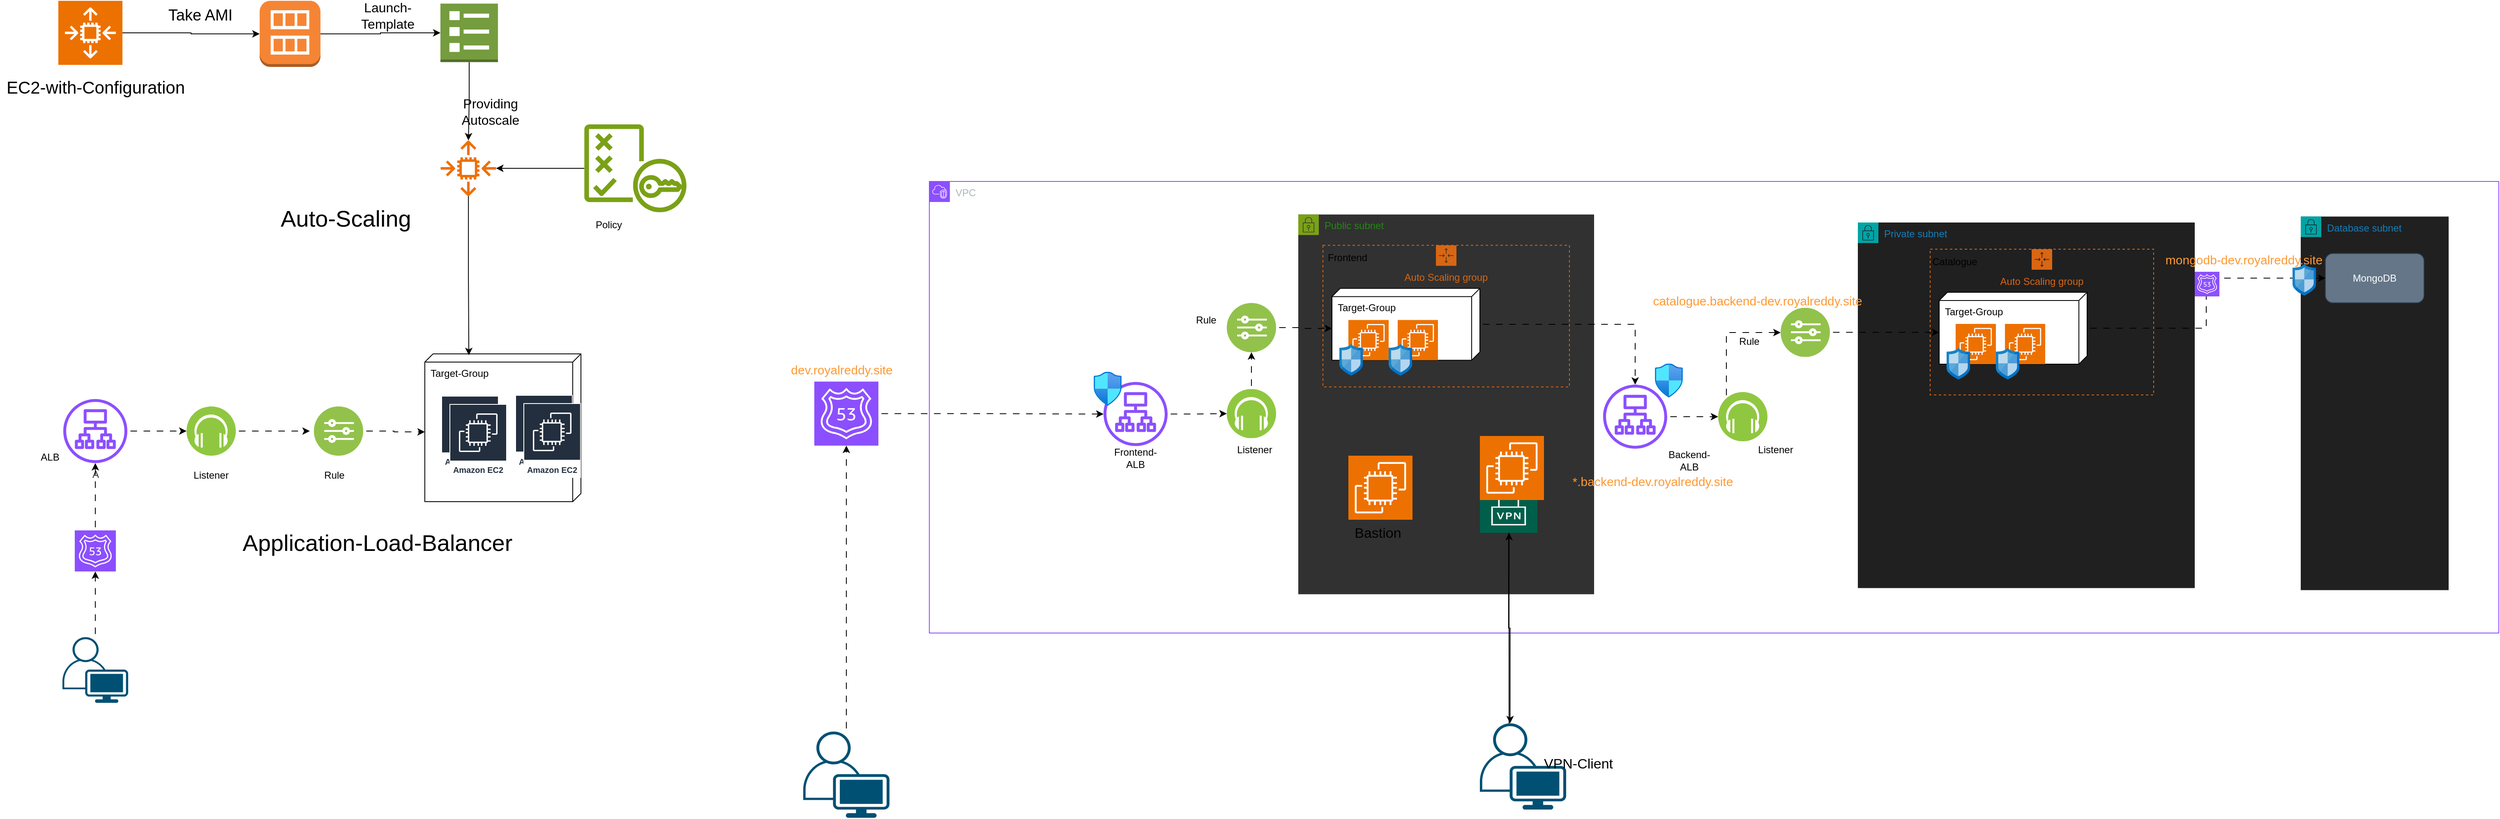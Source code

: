 <mxfile version="26.0.4">
  <diagram name="Page-1" id="gJzNKClEKYODoCD2Kje8">
    <mxGraphModel dx="3023" dy="932" grid="1" gridSize="10" guides="1" tooltips="1" connect="1" arrows="1" fold="1" page="1" pageScale="1" pageWidth="850" pageHeight="1100" math="0" shadow="0">
      <root>
        <mxCell id="0" />
        <mxCell id="1" parent="0" />
        <mxCell id="RL5C8ATkSytU0IPgAak6-1" value="VPC" style="points=[[0,0],[0.25,0],[0.5,0],[0.75,0],[1,0],[1,0.25],[1,0.5],[1,0.75],[1,1],[0.75,1],[0.5,1],[0.25,1],[0,1],[0,0.75],[0,0.5],[0,0.25]];outlineConnect=0;gradientColor=none;html=1;whiteSpace=wrap;fontSize=12;fontStyle=0;container=1;pointerEvents=0;collapsible=0;recursiveResize=0;shape=mxgraph.aws4.group;grIcon=mxgraph.aws4.group_vpc2;strokeColor=#8C4FFF;fillColor=default;verticalAlign=top;align=left;spacingLeft=30;fontColor=#AAB7B8;dashed=0;" parent="1" vertex="1">
          <mxGeometry x="100" y="270" width="1910" height="550" as="geometry" />
        </mxCell>
        <mxCell id="RL5C8ATkSytU0IPgAak6-2" value="Public subnet" style="points=[[0,0],[0.25,0],[0.5,0],[0.75,0],[1,0],[1,0.25],[1,0.5],[1,0.75],[1,1],[0.75,1],[0.5,1],[0.25,1],[0,1],[0,0.75],[0,0.5],[0,0.25]];outlineConnect=0;gradientColor=none;html=1;whiteSpace=wrap;fontSize=12;fontStyle=0;container=1;pointerEvents=0;collapsible=0;recursiveResize=0;shape=mxgraph.aws4.group;grIcon=mxgraph.aws4.group_security_group;grStroke=0;strokeColor=#7AA116;fillColor=#313131;verticalAlign=top;align=left;spacingLeft=30;fontColor=#248814;dashed=0;" parent="RL5C8ATkSytU0IPgAak6-1" vertex="1">
          <mxGeometry x="449" y="40.25" width="360" height="462.5" as="geometry" />
        </mxCell>
        <mxCell id="VMDJvc0MZG4Bwt0rEl05-6" value="Auto Scaling group" style="points=[[0,0],[0.25,0],[0.5,0],[0.75,0],[1,0],[1,0.25],[1,0.5],[1,0.75],[1,1],[0.75,1],[0.5,1],[0.25,1],[0,1],[0,0.75],[0,0.5],[0,0.25]];outlineConnect=0;gradientColor=none;html=1;whiteSpace=wrap;fontSize=12;fontStyle=0;container=1;pointerEvents=0;collapsible=0;recursiveResize=0;shape=mxgraph.aws4.groupCenter;grIcon=mxgraph.aws4.group_auto_scaling_group;grStroke=1;strokeColor=#D86613;fillColor=none;verticalAlign=top;align=center;fontColor=#D86613;dashed=1;spacingTop=25;" vertex="1" parent="RL5C8ATkSytU0IPgAak6-2">
          <mxGeometry x="30" y="37.5" width="300" height="172.5" as="geometry" />
        </mxCell>
        <mxCell id="VMDJvc0MZG4Bwt0rEl05-7" value="Target-Group" style="verticalAlign=top;align=left;shape=cube;size=10;direction=south;fontStyle=0;html=1;boundedLbl=1;spacingLeft=5;whiteSpace=wrap;" vertex="1" parent="VMDJvc0MZG4Bwt0rEl05-6">
          <mxGeometry x="11" y="52.5" width="180" height="87.5" as="geometry" />
        </mxCell>
        <mxCell id="VMDJvc0MZG4Bwt0rEl05-8" value="" style="sketch=0;points=[[0,0,0],[0.25,0,0],[0.5,0,0],[0.75,0,0],[1,0,0],[0,1,0],[0.25,1,0],[0.5,1,0],[0.75,1,0],[1,1,0],[0,0.25,0],[0,0.5,0],[0,0.75,0],[1,0.25,0],[1,0.5,0],[1,0.75,0]];outlineConnect=0;fontColor=#232F3E;fillColor=#ED7100;strokeColor=#ffffff;dashed=0;verticalLabelPosition=bottom;verticalAlign=top;align=center;html=1;fontSize=12;fontStyle=0;aspect=fixed;shape=mxgraph.aws4.resourceIcon;resIcon=mxgraph.aws4.ec2;" vertex="1" parent="VMDJvc0MZG4Bwt0rEl05-6">
          <mxGeometry x="31" y="91" width="49" height="49" as="geometry" />
        </mxCell>
        <mxCell id="VMDJvc0MZG4Bwt0rEl05-9" value="" style="sketch=0;points=[[0,0,0],[0.25,0,0],[0.5,0,0],[0.75,0,0],[1,0,0],[0,1,0],[0.25,1,0],[0.5,1,0],[0.75,1,0],[1,1,0],[0,0.25,0],[0,0.5,0],[0,0.75,0],[1,0.25,0],[1,0.5,0],[1,0.75,0]];outlineConnect=0;fontColor=#232F3E;fillColor=#ED7100;strokeColor=#ffffff;dashed=0;verticalLabelPosition=bottom;verticalAlign=top;align=center;html=1;fontSize=12;fontStyle=0;aspect=fixed;shape=mxgraph.aws4.resourceIcon;resIcon=mxgraph.aws4.ec2;" vertex="1" parent="VMDJvc0MZG4Bwt0rEl05-6">
          <mxGeometry x="91" y="91" width="49" height="49" as="geometry" />
        </mxCell>
        <mxCell id="VMDJvc0MZG4Bwt0rEl05-10" value="" style="image;sketch=0;aspect=fixed;html=1;points=[];align=center;fontSize=12;image=img/lib/mscae/Network_Security_Groups_Classic.svg;" vertex="1" parent="VMDJvc0MZG4Bwt0rEl05-6">
          <mxGeometry x="20" y="120" width="28.68" height="38.75" as="geometry" />
        </mxCell>
        <mxCell id="VMDJvc0MZG4Bwt0rEl05-11" value="" style="image;sketch=0;aspect=fixed;html=1;points=[];align=center;fontSize=12;image=img/lib/mscae/Network_Security_Groups_Classic.svg;" vertex="1" parent="VMDJvc0MZG4Bwt0rEl05-6">
          <mxGeometry x="80" y="120" width="28.68" height="38.75" as="geometry" />
        </mxCell>
        <mxCell id="VMDJvc0MZG4Bwt0rEl05-12" value="Frontend" style="text;html=1;align=center;verticalAlign=middle;whiteSpace=wrap;rounded=0;" vertex="1" parent="VMDJvc0MZG4Bwt0rEl05-6">
          <mxGeometry width="60" height="30" as="geometry" />
        </mxCell>
        <mxCell id="VMDJvc0MZG4Bwt0rEl05-42" value="" style="sketch=0;points=[[0,0,0],[0.25,0,0],[0.5,0,0],[0.75,0,0],[1,0,0],[0,1,0],[0.25,1,0],[0.5,1,0],[0.75,1,0],[1,1,0],[0,0.25,0],[0,0.5,0],[0,0.75,0],[1,0.25,0],[1,0.5,0],[1,0.75,0]];outlineConnect=0;fontColor=#232F3E;fillColor=#ED7100;strokeColor=#ffffff;dashed=0;verticalLabelPosition=bottom;verticalAlign=top;align=center;html=1;fontSize=12;fontStyle=0;aspect=fixed;shape=mxgraph.aws4.resourceIcon;resIcon=mxgraph.aws4.ec2;" vertex="1" parent="RL5C8ATkSytU0IPgAak6-2">
          <mxGeometry x="61" y="293.75" width="78" height="78" as="geometry" />
        </mxCell>
        <mxCell id="VMDJvc0MZG4Bwt0rEl05-43" value="&lt;font style=&quot;font-size: 17px;&quot;&gt;Bastion&lt;/font&gt;" style="text;html=1;align=center;verticalAlign=middle;whiteSpace=wrap;rounded=0;strokeWidth=7;" vertex="1" parent="RL5C8ATkSytU0IPgAak6-2">
          <mxGeometry x="67" y="373.75" width="60" height="30" as="geometry" />
        </mxCell>
        <mxCell id="VMDJvc0MZG4Bwt0rEl05-46" value="" style="sketch=0;pointerEvents=1;shadow=0;dashed=0;html=1;strokeColor=none;fillColor=#005F4B;labelPosition=center;verticalLabelPosition=bottom;verticalAlign=top;align=center;outlineConnect=0;shape=mxgraph.veeam2.vpn;" vertex="1" parent="RL5C8ATkSytU0IPgAak6-2">
          <mxGeometry x="221" y="329.75" width="70" height="58" as="geometry" />
        </mxCell>
        <mxCell id="VMDJvc0MZG4Bwt0rEl05-47" value="" style="sketch=0;points=[[0,0,0],[0.25,0,0],[0.5,0,0],[0.75,0,0],[1,0,0],[0,1,0],[0.25,1,0],[0.5,1,0],[0.75,1,0],[1,1,0],[0,0.25,0],[0,0.5,0],[0,0.75,0],[1,0.25,0],[1,0.5,0],[1,0.75,0]];outlineConnect=0;fontColor=#232F3E;fillColor=#ED7100;strokeColor=#ffffff;dashed=0;verticalLabelPosition=bottom;verticalAlign=top;align=center;html=1;fontSize=12;fontStyle=0;aspect=fixed;shape=mxgraph.aws4.resourceIcon;resIcon=mxgraph.aws4.ec2;" vertex="1" parent="RL5C8ATkSytU0IPgAak6-2">
          <mxGeometry x="221" y="269.75" width="78" height="78" as="geometry" />
        </mxCell>
        <mxCell id="RL5C8ATkSytU0IPgAak6-4" value="Database&amp;nbsp;&lt;span style=&quot;background-color: transparent; color: light-dark(rgb(20, 126, 186), rgb(69, 160, 212));&quot;&gt;subnet&lt;/span&gt;" style="points=[[0,0],[0.25,0],[0.5,0],[0.75,0],[1,0],[1,0.25],[1,0.5],[1,0.75],[1,1],[0.75,1],[0.5,1],[0.25,1],[0,1],[0,0.75],[0,0.5],[0,0.25]];outlineConnect=0;gradientColor=none;html=1;whiteSpace=wrap;fontSize=12;fontStyle=0;container=1;pointerEvents=0;collapsible=0;recursiveResize=0;shape=mxgraph.aws4.group;grIcon=mxgraph.aws4.group_security_group;grStroke=0;strokeColor=#00A4A6;fillColor=#202020;verticalAlign=top;align=left;spacingLeft=30;fontColor=#147EBA;dashed=0;" parent="RL5C8ATkSytU0IPgAak6-1" vertex="1">
          <mxGeometry x="1669" y="42.75" width="180" height="455" as="geometry" />
        </mxCell>
        <mxCell id="RL5C8ATkSytU0IPgAak6-9" value="MongoDB" style="rounded=1;whiteSpace=wrap;html=1;fillColor=#647687;strokeColor=#314354;fontColor=#ffffff;" parent="RL5C8ATkSytU0IPgAak6-4" vertex="1">
          <mxGeometry x="30" y="45" width="120" height="60" as="geometry" />
        </mxCell>
        <mxCell id="RL5C8ATkSytU0IPgAak6-3" value="Private subnet" style="points=[[0,0],[0.25,0],[0.5,0],[0.75,0],[1,0],[1,0.25],[1,0.5],[1,0.75],[1,1],[0.75,1],[0.5,1],[0.25,1],[0,1],[0,0.75],[0,0.5],[0,0.25]];outlineConnect=0;gradientColor=none;html=1;whiteSpace=wrap;fontSize=12;fontStyle=0;container=1;pointerEvents=0;collapsible=0;recursiveResize=0;shape=mxgraph.aws4.group;grIcon=mxgraph.aws4.group_security_group;grStroke=0;strokeColor=#00A4A6;fillColor=#202020;verticalAlign=top;align=left;spacingLeft=30;fontColor=#147EBA;dashed=0;" parent="RL5C8ATkSytU0IPgAak6-1" vertex="1">
          <mxGeometry x="1130" y="50" width="410" height="445.25" as="geometry" />
        </mxCell>
        <mxCell id="RL5C8ATkSytU0IPgAak6-34" value="Auto Scaling group" style="points=[[0,0],[0.25,0],[0.5,0],[0.75,0],[1,0],[1,0.25],[1,0.5],[1,0.75],[1,1],[0.75,1],[0.5,1],[0.25,1],[0,1],[0,0.75],[0,0.5],[0,0.25]];outlineConnect=0;gradientColor=none;html=1;whiteSpace=wrap;fontSize=12;fontStyle=0;container=1;pointerEvents=0;collapsible=0;recursiveResize=0;shape=mxgraph.aws4.groupCenter;grIcon=mxgraph.aws4.group_auto_scaling_group;grStroke=1;strokeColor=#D86613;fillColor=none;verticalAlign=top;align=center;fontColor=#D86613;dashed=1;spacingTop=25;" parent="RL5C8ATkSytU0IPgAak6-3" vertex="1">
          <mxGeometry x="88" y="32.5" width="272" height="177.5" as="geometry" />
        </mxCell>
        <mxCell id="HGCeehTIU_0JuU_gGq3r-23" value="Target-Group" style="verticalAlign=top;align=left;shape=cube;size=10;direction=south;fontStyle=0;html=1;boundedLbl=1;spacingLeft=5;whiteSpace=wrap;" parent="RL5C8ATkSytU0IPgAak6-34" vertex="1">
          <mxGeometry x="11" y="52.5" width="180" height="87.5" as="geometry" />
        </mxCell>
        <mxCell id="HGCeehTIU_0JuU_gGq3r-26" value="" style="sketch=0;points=[[0,0,0],[0.25,0,0],[0.5,0,0],[0.75,0,0],[1,0,0],[0,1,0],[0.25,1,0],[0.5,1,0],[0.75,1,0],[1,1,0],[0,0.25,0],[0,0.5,0],[0,0.75,0],[1,0.25,0],[1,0.5,0],[1,0.75,0]];outlineConnect=0;fontColor=#232F3E;fillColor=#ED7100;strokeColor=#ffffff;dashed=0;verticalLabelPosition=bottom;verticalAlign=top;align=center;html=1;fontSize=12;fontStyle=0;aspect=fixed;shape=mxgraph.aws4.resourceIcon;resIcon=mxgraph.aws4.ec2;" parent="RL5C8ATkSytU0IPgAak6-34" vertex="1">
          <mxGeometry x="31" y="91" width="49" height="49" as="geometry" />
        </mxCell>
        <mxCell id="HGCeehTIU_0JuU_gGq3r-27" value="" style="sketch=0;points=[[0,0,0],[0.25,0,0],[0.5,0,0],[0.75,0,0],[1,0,0],[0,1,0],[0.25,1,0],[0.5,1,0],[0.75,1,0],[1,1,0],[0,0.25,0],[0,0.5,0],[0,0.75,0],[1,0.25,0],[1,0.5,0],[1,0.75,0]];outlineConnect=0;fontColor=#232F3E;fillColor=#ED7100;strokeColor=#ffffff;dashed=0;verticalLabelPosition=bottom;verticalAlign=top;align=center;html=1;fontSize=12;fontStyle=0;aspect=fixed;shape=mxgraph.aws4.resourceIcon;resIcon=mxgraph.aws4.ec2;" parent="RL5C8ATkSytU0IPgAak6-34" vertex="1">
          <mxGeometry x="91" y="91" width="49" height="49" as="geometry" />
        </mxCell>
        <mxCell id="HGCeehTIU_0JuU_gGq3r-37" value="" style="image;sketch=0;aspect=fixed;html=1;points=[];align=center;fontSize=12;image=img/lib/mscae/Network_Security_Groups_Classic.svg;" parent="RL5C8ATkSytU0IPgAak6-34" vertex="1">
          <mxGeometry x="20" y="120" width="28.68" height="38.75" as="geometry" />
        </mxCell>
        <mxCell id="HGCeehTIU_0JuU_gGq3r-38" value="" style="image;sketch=0;aspect=fixed;html=1;points=[];align=center;fontSize=12;image=img/lib/mscae/Network_Security_Groups_Classic.svg;" parent="RL5C8ATkSytU0IPgAak6-34" vertex="1">
          <mxGeometry x="80" y="120" width="28.68" height="38.75" as="geometry" />
        </mxCell>
        <mxCell id="VMDJvc0MZG4Bwt0rEl05-1" value="Catalogue" style="text;html=1;align=center;verticalAlign=middle;whiteSpace=wrap;rounded=0;" vertex="1" parent="RL5C8ATkSytU0IPgAak6-34">
          <mxGeometry width="60" height="30" as="geometry" />
        </mxCell>
        <mxCell id="HGCeehTIU_0JuU_gGq3r-28" value="" style="image;aspect=fixed;perimeter=ellipsePerimeter;html=1;align=center;shadow=0;dashed=0;fontColor=#4277BB;labelBackgroundColor=default;fontSize=12;spacingTop=3;image=img/lib/ibm/vpc/Rules.svg;" parent="RL5C8ATkSytU0IPgAak6-3" vertex="1">
          <mxGeometry x="-94" y="103.75" width="60" height="60" as="geometry" />
        </mxCell>
        <mxCell id="HGCeehTIU_0JuU_gGq3r-32" value="Rule" style="text;html=1;align=center;verticalAlign=middle;whiteSpace=wrap;rounded=0;" parent="RL5C8ATkSytU0IPgAak6-3" vertex="1">
          <mxGeometry x="-161.75" y="129.75" width="60" height="30" as="geometry" />
        </mxCell>
        <mxCell id="HGCeehTIU_0JuU_gGq3r-36" style="edgeStyle=orthogonalEdgeStyle;rounded=0;orthogonalLoop=1;jettySize=auto;html=1;entryX=0;entryY=0;entryDx=48.75;entryDy=180;entryPerimeter=0;flowAnimation=1;" parent="RL5C8ATkSytU0IPgAak6-3" source="HGCeehTIU_0JuU_gGq3r-28" target="HGCeehTIU_0JuU_gGq3r-23" edge="1">
          <mxGeometry relative="1" as="geometry">
            <mxPoint x="-19" y="133.75" as="targetPoint" />
          </mxGeometry>
        </mxCell>
        <mxCell id="VMDJvc0MZG4Bwt0rEl05-2" value="Backend-ALB" style="text;html=1;align=center;verticalAlign=middle;whiteSpace=wrap;rounded=0;" vertex="1" parent="RL5C8ATkSytU0IPgAak6-3">
          <mxGeometry x="-235" y="275" width="60" height="30" as="geometry" />
        </mxCell>
        <mxCell id="VMDJvc0MZG4Bwt0rEl05-3" value="&lt;font style=&quot;font-size: 15px; color: rgb(255, 153, 51);&quot;&gt;*.backend-dev.royalreddy.site&lt;/font&gt;" style="text;html=1;align=center;verticalAlign=middle;whiteSpace=wrap;rounded=0;strokeWidth=4;" vertex="1" parent="RL5C8ATkSytU0IPgAak6-3">
          <mxGeometry x="-353.25" y="300" width="206.5" height="30" as="geometry" />
        </mxCell>
        <mxCell id="VMDJvc0MZG4Bwt0rEl05-4" value="&lt;font style=&quot;font-size: 15px; color: rgb(255, 153, 51);&quot;&gt;catalogue.backend-dev.royalreddy.site&lt;/font&gt;" style="text;html=1;align=center;verticalAlign=middle;whiteSpace=wrap;rounded=0;strokeWidth=4;" vertex="1" parent="RL5C8ATkSytU0IPgAak6-3">
          <mxGeometry x="-272" y="79.75" width="300" height="30" as="geometry" />
        </mxCell>
        <mxCell id="HGCeehTIU_0JuU_gGq3r-40" style="edgeStyle=orthogonalEdgeStyle;rounded=0;orthogonalLoop=1;jettySize=auto;html=1;entryX=0;entryY=0.5;entryDx=0;entryDy=0;flowAnimation=1;" parent="RL5C8ATkSytU0IPgAak6-1" source="HGCeehTIU_0JuU_gGq3r-23" target="RL5C8ATkSytU0IPgAak6-9" edge="1">
          <mxGeometry relative="1" as="geometry" />
        </mxCell>
        <mxCell id="HGCeehTIU_0JuU_gGq3r-41" value="" style="image;sketch=0;aspect=fixed;html=1;points=[];align=center;fontSize=12;image=img/lib/mscae/Network_Security_Groups_Classic.svg;" parent="RL5C8ATkSytU0IPgAak6-1" vertex="1">
          <mxGeometry x="1659" y="100.25" width="28.68" height="38.75" as="geometry" />
        </mxCell>
        <mxCell id="VMDJvc0MZG4Bwt0rEl05-19" style="edgeStyle=orthogonalEdgeStyle;rounded=0;orthogonalLoop=1;jettySize=auto;html=1;flowAnimation=1;" edge="1" parent="RL5C8ATkSytU0IPgAak6-1" source="VMDJvc0MZG4Bwt0rEl05-20" target="VMDJvc0MZG4Bwt0rEl05-21">
          <mxGeometry relative="1" as="geometry" />
        </mxCell>
        <mxCell id="VMDJvc0MZG4Bwt0rEl05-20" value="" style="image;aspect=fixed;perimeter=ellipsePerimeter;html=1;align=center;shadow=0;dashed=0;fontColor=#4277BB;labelBackgroundColor=default;fontSize=12;spacingTop=3;image=img/lib/ibm/blockchain/event_listener.svg;" vertex="1" parent="RL5C8ATkSytU0IPgAak6-1">
          <mxGeometry x="362" y="252.75" width="60" height="60" as="geometry" />
        </mxCell>
        <mxCell id="VMDJvc0MZG4Bwt0rEl05-21" value="" style="image;aspect=fixed;perimeter=ellipsePerimeter;html=1;align=center;shadow=0;dashed=0;fontColor=#4277BB;labelBackgroundColor=default;fontSize=12;spacingTop=3;image=img/lib/ibm/vpc/Rules.svg;" vertex="1" parent="RL5C8ATkSytU0IPgAak6-1">
          <mxGeometry x="362" y="148" width="60" height="60" as="geometry" />
        </mxCell>
        <mxCell id="VMDJvc0MZG4Bwt0rEl05-22" value="Listener" style="text;html=1;align=center;verticalAlign=middle;whiteSpace=wrap;rounded=0;" vertex="1" parent="RL5C8ATkSytU0IPgAak6-1">
          <mxGeometry x="366" y="311.75" width="60" height="30" as="geometry" />
        </mxCell>
        <mxCell id="VMDJvc0MZG4Bwt0rEl05-23" value="Rule" style="text;html=1;align=center;verticalAlign=middle;whiteSpace=wrap;rounded=0;" vertex="1" parent="RL5C8ATkSytU0IPgAak6-1">
          <mxGeometry x="307" y="154" width="60" height="30" as="geometry" />
        </mxCell>
        <mxCell id="VMDJvc0MZG4Bwt0rEl05-24" style="edgeStyle=orthogonalEdgeStyle;rounded=0;orthogonalLoop=1;jettySize=auto;html=1;entryX=0;entryY=0.5;entryDx=0;entryDy=0;flowAnimation=1;" edge="1" parent="RL5C8ATkSytU0IPgAak6-1" source="VMDJvc0MZG4Bwt0rEl05-25" target="VMDJvc0MZG4Bwt0rEl05-20">
          <mxGeometry relative="1" as="geometry" />
        </mxCell>
        <mxCell id="VMDJvc0MZG4Bwt0rEl05-25" value="" style="sketch=0;outlineConnect=0;fontColor=#232F3E;gradientColor=none;fillColor=#8C4FFF;strokeColor=none;dashed=0;verticalLabelPosition=bottom;verticalAlign=top;align=center;html=1;fontSize=12;fontStyle=0;aspect=fixed;pointerEvents=1;shape=mxgraph.aws4.application_load_balancer;" vertex="1" parent="RL5C8ATkSytU0IPgAak6-1">
          <mxGeometry x="212" y="244.25" width="78" height="78" as="geometry" />
        </mxCell>
        <mxCell id="VMDJvc0MZG4Bwt0rEl05-26" value="Frontend-ALB" style="text;html=1;align=center;verticalAlign=middle;whiteSpace=wrap;rounded=0;" vertex="1" parent="RL5C8ATkSytU0IPgAak6-1">
          <mxGeometry x="221" y="322.25" width="60" height="30" as="geometry" />
        </mxCell>
        <mxCell id="VMDJvc0MZG4Bwt0rEl05-27" style="edgeStyle=orthogonalEdgeStyle;rounded=0;orthogonalLoop=1;jettySize=auto;html=1;entryX=0;entryY=0;entryDx=48.75;entryDy=180;entryPerimeter=0;flowAnimation=1;" edge="1" parent="RL5C8ATkSytU0IPgAak6-1" source="VMDJvc0MZG4Bwt0rEl05-21" target="VMDJvc0MZG4Bwt0rEl05-7">
          <mxGeometry relative="1" as="geometry" />
        </mxCell>
        <mxCell id="VMDJvc0MZG4Bwt0rEl05-28" style="edgeStyle=orthogonalEdgeStyle;rounded=0;orthogonalLoop=1;jettySize=auto;html=1;flowAnimation=1;" edge="1" parent="RL5C8ATkSytU0IPgAak6-1" source="VMDJvc0MZG4Bwt0rEl05-7" target="RL5C8ATkSytU0IPgAak6-5">
          <mxGeometry relative="1" as="geometry" />
        </mxCell>
        <mxCell id="VMDJvc0MZG4Bwt0rEl05-34" value="" style="image;aspect=fixed;html=1;points=[];align=center;fontSize=12;image=img/lib/azure2/networking/Network_Security_Groups.svg;" vertex="1" parent="RL5C8ATkSytU0IPgAak6-1">
          <mxGeometry x="883" y="221.71" width="34" height="41.29" as="geometry" />
        </mxCell>
        <mxCell id="VMDJvc0MZG4Bwt0rEl05-41" value="" style="image;aspect=fixed;html=1;points=[];align=center;fontSize=12;image=img/lib/azure2/networking/Network_Security_Groups.svg;" vertex="1" parent="RL5C8ATkSytU0IPgAak6-1">
          <mxGeometry x="200" y="231.71" width="34" height="41.29" as="geometry" />
        </mxCell>
        <mxCell id="RL5C8ATkSytU0IPgAak6-5" value="" style="sketch=0;outlineConnect=0;fontColor=#232F3E;gradientColor=none;fillColor=#8C4FFF;strokeColor=none;dashed=0;verticalLabelPosition=bottom;verticalAlign=top;align=center;html=1;fontSize=12;fontStyle=0;aspect=fixed;pointerEvents=1;shape=mxgraph.aws4.application_load_balancer;" parent="RL5C8ATkSytU0IPgAak6-1" vertex="1">
          <mxGeometry x="820" y="247.5" width="78" height="78" as="geometry" />
        </mxCell>
        <mxCell id="HGCeehTIU_0JuU_gGq3r-39" style="edgeStyle=orthogonalEdgeStyle;rounded=0;orthogonalLoop=1;jettySize=auto;html=1;entryX=0;entryY=0.5;entryDx=0;entryDy=0;flowAnimation=1;" parent="RL5C8ATkSytU0IPgAak6-1" source="RL5C8ATkSytU0IPgAak6-5" target="HGCeehTIU_0JuU_gGq3r-30" edge="1">
          <mxGeometry relative="1" as="geometry" />
        </mxCell>
        <mxCell id="HGCeehTIU_0JuU_gGq3r-30" value="" style="image;aspect=fixed;perimeter=ellipsePerimeter;html=1;align=center;shadow=0;dashed=0;fontColor=#4277BB;labelBackgroundColor=default;fontSize=12;spacingTop=3;image=img/lib/ibm/blockchain/event_listener.svg;" parent="RL5C8ATkSytU0IPgAak6-1" vertex="1">
          <mxGeometry x="960" y="256.5" width="60" height="60" as="geometry" />
        </mxCell>
        <mxCell id="HGCeehTIU_0JuU_gGq3r-35" style="edgeStyle=orthogonalEdgeStyle;rounded=0;orthogonalLoop=1;jettySize=auto;html=1;flowAnimation=1;" parent="RL5C8ATkSytU0IPgAak6-1" source="HGCeehTIU_0JuU_gGq3r-30" target="HGCeehTIU_0JuU_gGq3r-28" edge="1">
          <mxGeometry relative="1" as="geometry">
            <Array as="points">
              <mxPoint x="970" y="184" />
            </Array>
          </mxGeometry>
        </mxCell>
        <mxCell id="HGCeehTIU_0JuU_gGq3r-31" value="Listener" style="text;html=1;align=center;verticalAlign=middle;whiteSpace=wrap;rounded=0;" parent="RL5C8ATkSytU0IPgAak6-1" vertex="1">
          <mxGeometry x="1000" y="311.75" width="60" height="30" as="geometry" />
        </mxCell>
        <mxCell id="VMDJvc0MZG4Bwt0rEl05-54" value="" style="sketch=0;points=[[0,0,0],[0.25,0,0],[0.5,0,0],[0.75,0,0],[1,0,0],[0,1,0],[0.25,1,0],[0.5,1,0],[0.75,1,0],[1,1,0],[0,0.25,0],[0,0.5,0],[0,0.75,0],[1,0.25,0],[1,0.5,0],[1,0.75,0]];outlineConnect=0;fontColor=#232F3E;fillColor=#8C4FFF;strokeColor=#ffffff;dashed=0;verticalLabelPosition=bottom;verticalAlign=top;align=center;html=1;fontSize=12;fontStyle=0;aspect=fixed;shape=mxgraph.aws4.resourceIcon;resIcon=mxgraph.aws4.route_53;" vertex="1" parent="RL5C8ATkSytU0IPgAak6-1">
          <mxGeometry x="1540" y="110" width="30" height="30" as="geometry" />
        </mxCell>
        <mxCell id="VMDJvc0MZG4Bwt0rEl05-55" value="&lt;font style=&quot;font-size: 15px; color: rgb(255, 153, 51);&quot;&gt;mongodb-dev.royalreddy.site&lt;/font&gt;" style="text;html=1;align=center;verticalAlign=middle;whiteSpace=wrap;rounded=0;strokeWidth=4;" vertex="1" parent="RL5C8ATkSytU0IPgAak6-1">
          <mxGeometry x="1450" y="80" width="300" height="30" as="geometry" />
        </mxCell>
        <mxCell id="RL5C8ATkSytU0IPgAak6-38" style="edgeStyle=orthogonalEdgeStyle;rounded=0;orthogonalLoop=1;jettySize=auto;html=1;entryX=0;entryY=0.5;entryDx=0;entryDy=0;flowAnimation=1;" parent="1" source="RL5C8ATkSytU0IPgAak6-35" target="RL5C8ATkSytU0IPgAak6-37" edge="1">
          <mxGeometry relative="1" as="geometry" />
        </mxCell>
        <mxCell id="RL5C8ATkSytU0IPgAak6-35" value="A" style="sketch=0;outlineConnect=0;fontColor=#232F3E;gradientColor=none;fillColor=#8C4FFF;strokeColor=none;dashed=0;verticalLabelPosition=bottom;verticalAlign=top;align=center;html=1;fontSize=12;fontStyle=0;aspect=fixed;pointerEvents=1;shape=mxgraph.aws4.application_load_balancer;" parent="1" vertex="1">
          <mxGeometry x="-954" y="535" width="78" height="78" as="geometry" />
        </mxCell>
        <mxCell id="RL5C8ATkSytU0IPgAak6-36" value="" style="image;aspect=fixed;perimeter=ellipsePerimeter;html=1;align=center;shadow=0;dashed=0;fontColor=#4277BB;labelBackgroundColor=default;fontSize=12;spacingTop=3;image=img/lib/ibm/vpc/Rules.svg;" parent="1" vertex="1">
          <mxGeometry x="-649" y="544" width="60" height="60" as="geometry" />
        </mxCell>
        <mxCell id="RL5C8ATkSytU0IPgAak6-39" style="edgeStyle=orthogonalEdgeStyle;rounded=0;orthogonalLoop=1;jettySize=auto;html=1;flowAnimation=1;" parent="1" source="RL5C8ATkSytU0IPgAak6-37" edge="1">
          <mxGeometry relative="1" as="geometry">
            <mxPoint x="-654" y="574" as="targetPoint" />
          </mxGeometry>
        </mxCell>
        <mxCell id="RL5C8ATkSytU0IPgAak6-37" value="" style="image;aspect=fixed;perimeter=ellipsePerimeter;html=1;align=center;shadow=0;dashed=0;fontColor=#4277BB;labelBackgroundColor=default;fontSize=12;spacingTop=3;image=img/lib/ibm/blockchain/event_listener.svg;" parent="1" vertex="1">
          <mxGeometry x="-804" y="544" width="60" height="60" as="geometry" />
        </mxCell>
        <mxCell id="RL5C8ATkSytU0IPgAak6-40" value="Target-Group" style="verticalAlign=top;align=left;shape=cube;size=10;direction=south;fontStyle=0;html=1;boundedLbl=1;spacingLeft=5;whiteSpace=wrap;" parent="1" vertex="1">
          <mxGeometry x="-514" y="480" width="190" height="180" as="geometry" />
        </mxCell>
        <mxCell id="RL5C8ATkSytU0IPgAak6-42" value="Amazon EC2" style="sketch=0;outlineConnect=0;fontColor=#232F3E;gradientColor=none;strokeColor=#ffffff;fillColor=#232F3E;dashed=0;verticalLabelPosition=middle;verticalAlign=bottom;align=center;html=1;whiteSpace=wrap;fontSize=10;fontStyle=1;spacing=3;shape=mxgraph.aws4.productIcon;prIcon=mxgraph.aws4.ec2;" parent="1" vertex="1">
          <mxGeometry x="-494" y="531" width="70" height="90" as="geometry" />
        </mxCell>
        <mxCell id="RL5C8ATkSytU0IPgAak6-43" value="Amazon EC2" style="sketch=0;outlineConnect=0;fontColor=#232F3E;gradientColor=none;strokeColor=#ffffff;fillColor=#232F3E;dashed=0;verticalLabelPosition=middle;verticalAlign=bottom;align=center;html=1;whiteSpace=wrap;fontSize=10;fontStyle=1;spacing=3;shape=mxgraph.aws4.productIcon;prIcon=mxgraph.aws4.ec2;" parent="1" vertex="1">
          <mxGeometry x="-404" y="530" width="70" height="91" as="geometry" />
        </mxCell>
        <mxCell id="RL5C8ATkSytU0IPgAak6-44" style="edgeStyle=orthogonalEdgeStyle;rounded=0;orthogonalLoop=1;jettySize=auto;html=1;entryX=0;entryY=0;entryDx=95;entryDy=190;entryPerimeter=0;flowAnimation=1;" parent="1" source="RL5C8ATkSytU0IPgAak6-36" target="RL5C8ATkSytU0IPgAak6-40" edge="1">
          <mxGeometry relative="1" as="geometry" />
        </mxCell>
        <mxCell id="RL5C8ATkSytU0IPgAak6-45" value="ALB" style="text;html=1;align=center;verticalAlign=middle;whiteSpace=wrap;rounded=0;" parent="1" vertex="1">
          <mxGeometry x="-1000" y="591" width="60" height="30" as="geometry" />
        </mxCell>
        <mxCell id="RL5C8ATkSytU0IPgAak6-46" value="Listener" style="text;html=1;align=center;verticalAlign=middle;whiteSpace=wrap;rounded=0;" parent="1" vertex="1">
          <mxGeometry x="-804" y="613" width="60" height="30" as="geometry" />
        </mxCell>
        <mxCell id="RL5C8ATkSytU0IPgAak6-47" value="Rule" style="text;html=1;align=center;verticalAlign=middle;whiteSpace=wrap;rounded=0;" parent="1" vertex="1">
          <mxGeometry x="-654" y="613" width="60" height="30" as="geometry" />
        </mxCell>
        <mxCell id="RL5C8ATkSytU0IPgAak6-48" value="" style="points=[[0.35,0,0],[0.98,0.51,0],[1,0.71,0],[0.67,1,0],[0,0.795,0],[0,0.65,0]];verticalLabelPosition=bottom;sketch=0;html=1;verticalAlign=top;aspect=fixed;align=center;pointerEvents=1;shape=mxgraph.cisco19.user;fillColor=#005073;strokeColor=none;" parent="1" vertex="1">
          <mxGeometry x="-955" y="825" width="80" height="80" as="geometry" />
        </mxCell>
        <mxCell id="RL5C8ATkSytU0IPgAak6-51" style="edgeStyle=orthogonalEdgeStyle;rounded=0;orthogonalLoop=1;jettySize=auto;html=1;flowAnimation=1;" parent="1" source="RL5C8ATkSytU0IPgAak6-49" target="RL5C8ATkSytU0IPgAak6-35" edge="1">
          <mxGeometry relative="1" as="geometry" />
        </mxCell>
        <mxCell id="RL5C8ATkSytU0IPgAak6-49" value="" style="sketch=0;points=[[0,0,0],[0.25,0,0],[0.5,0,0],[0.75,0,0],[1,0,0],[0,1,0],[0.25,1,0],[0.5,1,0],[0.75,1,0],[1,1,0],[0,0.25,0],[0,0.5,0],[0,0.75,0],[1,0.25,0],[1,0.5,0],[1,0.75,0]];outlineConnect=0;fontColor=#232F3E;fillColor=#8C4FFF;strokeColor=#ffffff;dashed=0;verticalLabelPosition=bottom;verticalAlign=top;align=center;html=1;fontSize=12;fontStyle=0;aspect=fixed;shape=mxgraph.aws4.resourceIcon;resIcon=mxgraph.aws4.route_53;" parent="1" vertex="1">
          <mxGeometry x="-940" y="695" width="50" height="50" as="geometry" />
        </mxCell>
        <mxCell id="RL5C8ATkSytU0IPgAak6-50" style="edgeStyle=orthogonalEdgeStyle;rounded=0;orthogonalLoop=1;jettySize=auto;html=1;entryX=0.5;entryY=1;entryDx=0;entryDy=0;entryPerimeter=0;flowAnimation=1;" parent="1" source="RL5C8ATkSytU0IPgAak6-48" target="RL5C8ATkSytU0IPgAak6-49" edge="1">
          <mxGeometry relative="1" as="geometry" />
        </mxCell>
        <mxCell id="HGCeehTIU_0JuU_gGq3r-5" style="edgeStyle=orthogonalEdgeStyle;rounded=0;orthogonalLoop=1;jettySize=auto;html=1;" parent="1" source="HGCeehTIU_0JuU_gGq3r-1" target="HGCeehTIU_0JuU_gGq3r-3" edge="1">
          <mxGeometry relative="1" as="geometry" />
        </mxCell>
        <mxCell id="HGCeehTIU_0JuU_gGq3r-1" value="" style="sketch=0;points=[[0,0,0],[0.25,0,0],[0.5,0,0],[0.75,0,0],[1,0,0],[0,1,0],[0.25,1,0],[0.5,1,0],[0.75,1,0],[1,1,0],[0,0.25,0],[0,0.5,0],[0,0.75,0],[1,0.25,0],[1,0.5,0],[1,0.75,0]];outlineConnect=0;fontColor=#232F3E;fillColor=#ED7100;strokeColor=#ffffff;dashed=0;verticalLabelPosition=bottom;verticalAlign=top;align=center;html=1;fontSize=12;fontStyle=0;aspect=fixed;shape=mxgraph.aws4.resourceIcon;resIcon=mxgraph.aws4.auto_scaling2;" parent="1" vertex="1">
          <mxGeometry x="-960" y="50" width="78" height="78" as="geometry" />
        </mxCell>
        <mxCell id="HGCeehTIU_0JuU_gGq3r-3" value="" style="outlineConnect=0;dashed=0;verticalLabelPosition=bottom;verticalAlign=top;align=center;html=1;shape=mxgraph.aws3.ami;fillColor=#F58534;gradientColor=none;" parent="1" vertex="1">
          <mxGeometry x="-715" y="50" width="74" height="80.5" as="geometry" />
        </mxCell>
        <mxCell id="HGCeehTIU_0JuU_gGq3r-4" value="&lt;font style=&quot;font-size: 21px;&quot;&gt;EC2-with-Configuration&lt;/font&gt;" style="text;html=1;align=center;verticalAlign=middle;whiteSpace=wrap;rounded=0;" parent="1" vertex="1">
          <mxGeometry x="-1030.5" y="140" width="231" height="30" as="geometry" />
        </mxCell>
        <mxCell id="HGCeehTIU_0JuU_gGq3r-6" value="&lt;font style=&quot;font-size: 19px;&quot;&gt;Take AMI&lt;/font&gt;" style="text;html=1;align=center;verticalAlign=middle;whiteSpace=wrap;rounded=0;" parent="1" vertex="1">
          <mxGeometry x="-850" y="53.38" width="126" height="30" as="geometry" />
        </mxCell>
        <mxCell id="HGCeehTIU_0JuU_gGq3r-11" style="edgeStyle=orthogonalEdgeStyle;rounded=0;orthogonalLoop=1;jettySize=auto;html=1;" parent="1" source="HGCeehTIU_0JuU_gGq3r-7" target="HGCeehTIU_0JuU_gGq3r-10" edge="1">
          <mxGeometry relative="1" as="geometry" />
        </mxCell>
        <mxCell id="HGCeehTIU_0JuU_gGq3r-7" value="" style="outlineConnect=0;dashed=0;verticalLabelPosition=bottom;verticalAlign=top;align=center;html=1;shape=mxgraph.aws3.template;fillColor=#759C3E;gradientColor=none;" parent="1" vertex="1">
          <mxGeometry x="-495" y="53.38" width="70" height="71.25" as="geometry" />
        </mxCell>
        <mxCell id="HGCeehTIU_0JuU_gGq3r-9" style="edgeStyle=orthogonalEdgeStyle;rounded=0;orthogonalLoop=1;jettySize=auto;html=1;entryX=0;entryY=0.5;entryDx=0;entryDy=0;entryPerimeter=0;" parent="1" source="HGCeehTIU_0JuU_gGq3r-3" target="HGCeehTIU_0JuU_gGq3r-7" edge="1">
          <mxGeometry relative="1" as="geometry" />
        </mxCell>
        <mxCell id="HGCeehTIU_0JuU_gGq3r-10" value="" style="sketch=0;outlineConnect=0;fontColor=#232F3E;gradientColor=none;fillColor=#ED7100;strokeColor=none;dashed=0;verticalLabelPosition=bottom;verticalAlign=top;align=center;html=1;fontSize=12;fontStyle=0;aspect=fixed;pointerEvents=1;shape=mxgraph.aws4.auto_scaling2;" parent="1" vertex="1">
          <mxGeometry x="-495" y="220" width="68" height="68" as="geometry" />
        </mxCell>
        <mxCell id="HGCeehTIU_0JuU_gGq3r-17" style="edgeStyle=orthogonalEdgeStyle;rounded=0;orthogonalLoop=1;jettySize=auto;html=1;" parent="1" source="HGCeehTIU_0JuU_gGq3r-12" target="HGCeehTIU_0JuU_gGq3r-10" edge="1">
          <mxGeometry relative="1" as="geometry" />
        </mxCell>
        <mxCell id="HGCeehTIU_0JuU_gGq3r-12" value="" style="sketch=0;outlineConnect=0;fontColor=#232F3E;gradientColor=none;fillColor=#7AA116;strokeColor=none;dashed=0;verticalLabelPosition=bottom;verticalAlign=top;align=center;html=1;fontSize=12;fontStyle=0;aspect=fixed;pointerEvents=1;shape=mxgraph.aws4.policy;" parent="1" vertex="1">
          <mxGeometry x="-320" y="200.5" width="124.57" height="107" as="geometry" />
        </mxCell>
        <mxCell id="HGCeehTIU_0JuU_gGq3r-14" value="&lt;font style=&quot;font-size: 16px;&quot;&gt;Launch-Template&lt;/font&gt;" style="text;html=1;align=center;verticalAlign=middle;whiteSpace=wrap;rounded=0;" parent="1" vertex="1">
          <mxGeometry x="-589" y="53.38" width="60" height="30" as="geometry" />
        </mxCell>
        <mxCell id="HGCeehTIU_0JuU_gGq3r-16" value="&lt;font style=&quot;font-size: 16px;&quot;&gt;Providing Autoscale&lt;/font&gt;" style="text;html=1;align=center;verticalAlign=middle;whiteSpace=wrap;rounded=0;" parent="1" vertex="1">
          <mxGeometry x="-464" y="170" width="60" height="30" as="geometry" />
        </mxCell>
        <mxCell id="HGCeehTIU_0JuU_gGq3r-18" value="Policy" style="text;html=1;align=center;verticalAlign=middle;whiteSpace=wrap;rounded=0;" parent="1" vertex="1">
          <mxGeometry x="-320" y="307.5" width="60" height="30" as="geometry" />
        </mxCell>
        <mxCell id="HGCeehTIU_0JuU_gGq3r-19" style="edgeStyle=orthogonalEdgeStyle;rounded=0;orthogonalLoop=1;jettySize=auto;html=1;entryX=0.009;entryY=0.718;entryDx=0;entryDy=0;entryPerimeter=0;" parent="1" source="HGCeehTIU_0JuU_gGq3r-10" target="RL5C8ATkSytU0IPgAak6-40" edge="1">
          <mxGeometry relative="1" as="geometry" />
        </mxCell>
        <mxCell id="HGCeehTIU_0JuU_gGq3r-20" value="&lt;font style=&quot;font-size: 28px;&quot;&gt;Auto-Scaling&lt;/font&gt;" style="text;html=1;align=center;verticalAlign=middle;whiteSpace=wrap;rounded=0;strokeWidth=7;" parent="1" vertex="1">
          <mxGeometry x="-700" y="300" width="180" height="30" as="geometry" />
        </mxCell>
        <mxCell id="HGCeehTIU_0JuU_gGq3r-21" value="&lt;font style=&quot;font-size: 28px;&quot;&gt;Application-Load-Balancer&lt;/font&gt;" style="text;html=1;align=center;verticalAlign=middle;whiteSpace=wrap;rounded=0;strokeWidth=7;" parent="1" vertex="1">
          <mxGeometry x="-804" y="695" width="465" height="30" as="geometry" />
        </mxCell>
        <mxCell id="HGCeehTIU_0JuU_gGq3r-24" value="Amazon EC2" style="sketch=0;outlineConnect=0;fontColor=#232F3E;gradientColor=none;strokeColor=#ffffff;fillColor=#232F3E;dashed=0;verticalLabelPosition=middle;verticalAlign=bottom;align=center;html=1;whiteSpace=wrap;fontSize=10;fontStyle=1;spacing=3;shape=mxgraph.aws4.productIcon;prIcon=mxgraph.aws4.ec2;" parent="1" vertex="1">
          <mxGeometry x="-484" y="541" width="70" height="90" as="geometry" />
        </mxCell>
        <mxCell id="HGCeehTIU_0JuU_gGq3r-25" value="Amazon EC2" style="sketch=0;outlineConnect=0;fontColor=#232F3E;gradientColor=none;strokeColor=#ffffff;fillColor=#232F3E;dashed=0;verticalLabelPosition=middle;verticalAlign=bottom;align=center;html=1;whiteSpace=wrap;fontSize=10;fontStyle=1;spacing=3;shape=mxgraph.aws4.productIcon;prIcon=mxgraph.aws4.ec2;" parent="1" vertex="1">
          <mxGeometry x="-394" y="540" width="70" height="91" as="geometry" />
        </mxCell>
        <mxCell id="VMDJvc0MZG4Bwt0rEl05-35" value="" style="sketch=0;points=[[0,0,0],[0.25,0,0],[0.5,0,0],[0.75,0,0],[1,0,0],[0,1,0],[0.25,1,0],[0.5,1,0],[0.75,1,0],[1,1,0],[0,0.25,0],[0,0.5,0],[0,0.75,0],[1,0.25,0],[1,0.5,0],[1,0.75,0]];outlineConnect=0;fontColor=#232F3E;fillColor=#8C4FFF;strokeColor=#ffffff;dashed=0;verticalLabelPosition=bottom;verticalAlign=top;align=center;html=1;fontSize=12;fontStyle=0;aspect=fixed;shape=mxgraph.aws4.resourceIcon;resIcon=mxgraph.aws4.route_53;" vertex="1" parent="1">
          <mxGeometry x="-40" y="513.75" width="78" height="78" as="geometry" />
        </mxCell>
        <mxCell id="VMDJvc0MZG4Bwt0rEl05-36" style="edgeStyle=orthogonalEdgeStyle;rounded=0;orthogonalLoop=1;jettySize=auto;html=1;shadow=0;flowAnimation=1;" edge="1" parent="1" source="VMDJvc0MZG4Bwt0rEl05-35" target="VMDJvc0MZG4Bwt0rEl05-25">
          <mxGeometry relative="1" as="geometry" />
        </mxCell>
        <mxCell id="VMDJvc0MZG4Bwt0rEl05-37" value="" style="points=[[0.35,0,0],[0.98,0.51,0],[1,0.71,0],[0.67,1,0],[0,0.795,0],[0,0.65,0]];verticalLabelPosition=bottom;sketch=0;html=1;verticalAlign=top;aspect=fixed;align=center;pointerEvents=1;shape=mxgraph.cisco19.user;fillColor=#005073;strokeColor=none;" vertex="1" parent="1">
          <mxGeometry x="-53.5" y="940" width="105" height="105" as="geometry" />
        </mxCell>
        <mxCell id="VMDJvc0MZG4Bwt0rEl05-38" style="edgeStyle=orthogonalEdgeStyle;rounded=0;orthogonalLoop=1;jettySize=auto;html=1;entryX=0.5;entryY=1;entryDx=0;entryDy=0;entryPerimeter=0;flowAnimation=1;" edge="1" parent="1" source="VMDJvc0MZG4Bwt0rEl05-37" target="VMDJvc0MZG4Bwt0rEl05-35">
          <mxGeometry relative="1" as="geometry" />
        </mxCell>
        <mxCell id="VMDJvc0MZG4Bwt0rEl05-39" value="&lt;font style=&quot;font-size: 15px; color: rgb(255, 153, 51);&quot;&gt;dev.royalreddy.site&lt;/font&gt;" style="text;html=1;align=center;verticalAlign=middle;whiteSpace=wrap;rounded=0;strokeWidth=4;" vertex="1" parent="1">
          <mxGeometry x="-110" y="484.25" width="206.5" height="30" as="geometry" />
        </mxCell>
        <mxCell id="VMDJvc0MZG4Bwt0rEl05-50" style="edgeStyle=orthogonalEdgeStyle;rounded=0;orthogonalLoop=1;jettySize=auto;html=1;" edge="1" parent="1">
          <mxGeometry relative="1" as="geometry">
            <mxPoint x="805.545" y="930.0" as="sourcePoint" />
            <mxPoint x="805.545" y="698" as="targetPoint" />
            <Array as="points">
              <mxPoint x="806" y="750" />
              <mxPoint x="806" y="750" />
            </Array>
          </mxGeometry>
        </mxCell>
        <mxCell id="VMDJvc0MZG4Bwt0rEl05-48" value="" style="points=[[0.35,0,0],[0.98,0.51,0],[1,0.71,0],[0.67,1,0],[0,0.795,0],[0,0.65,0]];verticalLabelPosition=bottom;sketch=0;html=1;verticalAlign=top;aspect=fixed;align=center;pointerEvents=1;shape=mxgraph.cisco19.user;fillColor=#005073;strokeColor=none;" vertex="1" parent="1">
          <mxGeometry x="770" y="930" width="105" height="105" as="geometry" />
        </mxCell>
        <mxCell id="VMDJvc0MZG4Bwt0rEl05-49" style="edgeStyle=orthogonalEdgeStyle;rounded=0;orthogonalLoop=1;jettySize=auto;html=1;entryX=0.35;entryY=0;entryDx=0;entryDy=0;entryPerimeter=0;" edge="1" parent="1" source="VMDJvc0MZG4Bwt0rEl05-46" target="VMDJvc0MZG4Bwt0rEl05-48">
          <mxGeometry relative="1" as="geometry" />
        </mxCell>
        <mxCell id="VMDJvc0MZG4Bwt0rEl05-52" value="&lt;font style=&quot;font-size: 17px;&quot;&gt;VPN-Client&lt;/font&gt;" style="text;html=1;align=center;verticalAlign=middle;whiteSpace=wrap;rounded=0;strokeWidth=7;" vertex="1" parent="1">
          <mxGeometry x="830" y="970" width="120" height="20" as="geometry" />
        </mxCell>
      </root>
    </mxGraphModel>
  </diagram>
</mxfile>
